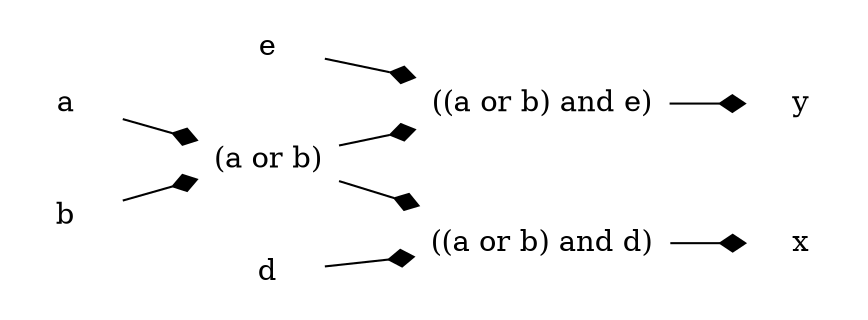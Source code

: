 digraph g {
    // header
    rankdir=LR;
    margin=0.01;
    node [shape="plaintext"];
    edge [arrowhead="diamond"];
    // circuit 
    and259 [label="((a or b) and d)", image="../../gates/and_noleads.png"];
    and293 [label="((a or b) and e)", image="../../gates/and_noleads.png"];
    or251 [label="(a or b)", image="../../gates/or_noleads.png"];
    var214[label="x"];
    var215[label="d"];
    var220[label="y"];
    var221[label="e"];
    var222[label="a"];
    var223[label="b"];
    var222 -> or251 ;
    var223 -> or251 ;
    or251 -> and259 ;
    var215 -> and259 ;
    or251 -> and293 ;
    var221 -> and293 ;
    and259 -> var214 ;
    and293 -> var220 ;
}
